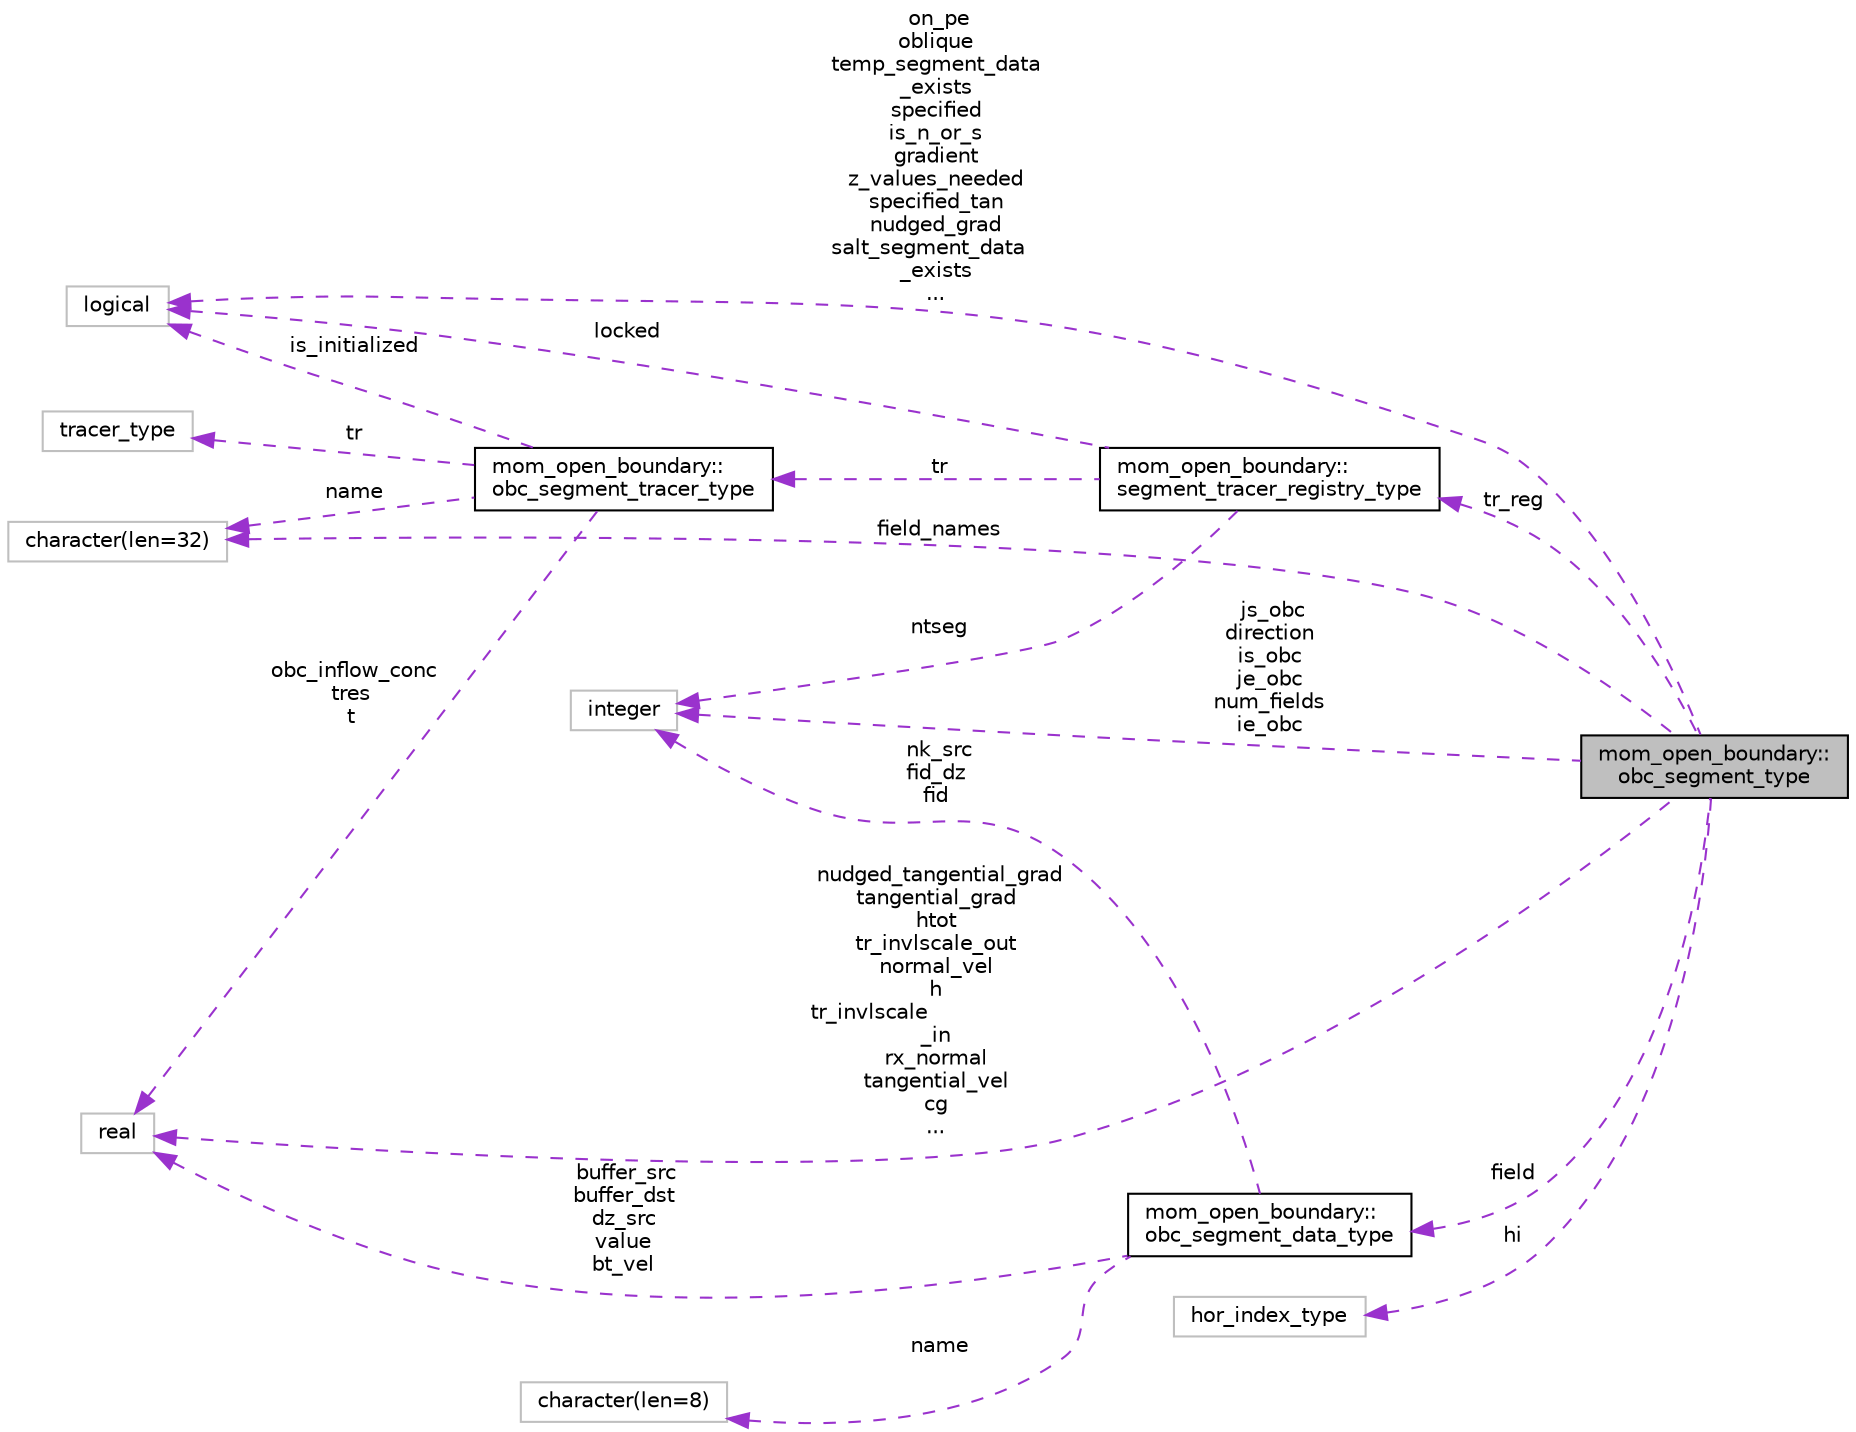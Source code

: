 digraph "mom_open_boundary::obc_segment_type"
{
 // INTERACTIVE_SVG=YES
 // LATEX_PDF_SIZE
  edge [fontname="Helvetica",fontsize="10",labelfontname="Helvetica",labelfontsize="10"];
  node [fontname="Helvetica",fontsize="10",shape=record];
  rankdir="LR";
  Node1 [label="mom_open_boundary::\lobc_segment_type",height=0.2,width=0.4,color="black", fillcolor="grey75", style="filled", fontcolor="black",tooltip="Open boundary segment data structure."];
  Node2 -> Node1 [dir="back",color="darkorchid3",fontsize="10",style="dashed",label=" on_pe\noblique\ntemp_segment_data\l_exists\nspecified\nis_n_or_s\ngradient\nz_values_needed\nspecified_tan\nnudged_grad\nsalt_segment_data\l_exists\n..." ,fontname="Helvetica"];
  Node2 [label="logical",height=0.2,width=0.4,color="grey75", fillcolor="white", style="filled",tooltip=" "];
  Node3 -> Node1 [dir="back",color="darkorchid3",fontsize="10",style="dashed",label=" field" ,fontname="Helvetica"];
  Node3 [label="mom_open_boundary::\lobc_segment_data_type",height=0.2,width=0.4,color="black", fillcolor="white", style="filled",URL="$structmom__open__boundary_1_1obc__segment__data__type.html",tooltip="Open boundary segment data from files (mostly)."];
  Node4 -> Node3 [dir="back",color="darkorchid3",fontsize="10",style="dashed",label=" name" ,fontname="Helvetica"];
  Node4 [label="character(len=8)",height=0.2,width=0.4,color="grey75", fillcolor="white", style="filled",tooltip=" "];
  Node5 -> Node3 [dir="back",color="darkorchid3",fontsize="10",style="dashed",label=" buffer_src\nbuffer_dst\ndz_src\nvalue\nbt_vel" ,fontname="Helvetica"];
  Node5 [label="real",height=0.2,width=0.4,color="grey75", fillcolor="white", style="filled",tooltip=" "];
  Node6 -> Node3 [dir="back",color="darkorchid3",fontsize="10",style="dashed",label=" nk_src\nfid_dz\nfid" ,fontname="Helvetica"];
  Node6 [label="integer",height=0.2,width=0.4,color="grey75", fillcolor="white", style="filled",tooltip=" "];
  Node7 -> Node1 [dir="back",color="darkorchid3",fontsize="10",style="dashed",label=" field_names" ,fontname="Helvetica"];
  Node7 [label="character(len=32)",height=0.2,width=0.4,color="grey75", fillcolor="white", style="filled",tooltip=" "];
  Node5 -> Node1 [dir="back",color="darkorchid3",fontsize="10",style="dashed",label=" nudged_tangential_grad\ntangential_grad\nhtot\ntr_invlscale_out\nnormal_vel\nh\ntr_invlscale\l_in\nrx_normal\ntangential_vel\ncg\n..." ,fontname="Helvetica"];
  Node6 -> Node1 [dir="back",color="darkorchid3",fontsize="10",style="dashed",label=" js_obc\ndirection\nis_obc\nje_obc\nnum_fields\nie_obc" ,fontname="Helvetica"];
  Node8 -> Node1 [dir="back",color="darkorchid3",fontsize="10",style="dashed",label=" hi" ,fontname="Helvetica"];
  Node8 [label="hor_index_type",height=0.2,width=0.4,color="grey75", fillcolor="white", style="filled",tooltip=" "];
  Node9 -> Node1 [dir="back",color="darkorchid3",fontsize="10",style="dashed",label=" tr_reg" ,fontname="Helvetica"];
  Node9 [label="mom_open_boundary::\lsegment_tracer_registry_type",height=0.2,width=0.4,color="black", fillcolor="white", style="filled",URL="$structmom__open__boundary_1_1segment__tracer__registry__type.html",tooltip="Registry type for tracers on segments."];
  Node2 -> Node9 [dir="back",color="darkorchid3",fontsize="10",style="dashed",label=" locked" ,fontname="Helvetica"];
  Node10 -> Node9 [dir="back",color="darkorchid3",fontsize="10",style="dashed",label=" tr" ,fontname="Helvetica"];
  Node10 [label="mom_open_boundary::\lobc_segment_tracer_type",height=0.2,width=0.4,color="black", fillcolor="white", style="filled",URL="$structmom__open__boundary_1_1obc__segment__tracer__type.html",tooltip="Tracer segment data structure, for putting into an array of objects, not all the same shape."];
  Node2 -> Node10 [dir="back",color="darkorchid3",fontsize="10",style="dashed",label=" is_initialized" ,fontname="Helvetica"];
  Node11 -> Node10 [dir="back",color="darkorchid3",fontsize="10",style="dashed",label=" tr" ,fontname="Helvetica"];
  Node11 [label="tracer_type",height=0.2,width=0.4,color="grey75", fillcolor="white", style="filled",tooltip=" "];
  Node7 -> Node10 [dir="back",color="darkorchid3",fontsize="10",style="dashed",label=" name" ,fontname="Helvetica"];
  Node5 -> Node10 [dir="back",color="darkorchid3",fontsize="10",style="dashed",label=" obc_inflow_conc\ntres\nt" ,fontname="Helvetica"];
  Node6 -> Node9 [dir="back",color="darkorchid3",fontsize="10",style="dashed",label=" ntseg" ,fontname="Helvetica"];
}
